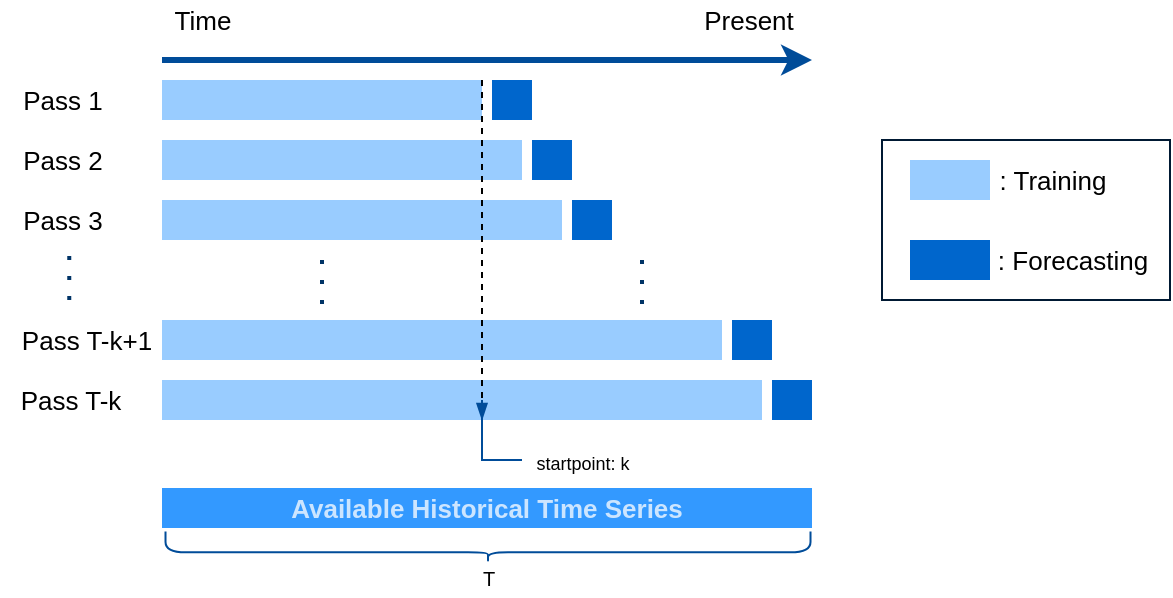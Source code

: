 <mxfile version="17.2.1" type="github">
  <diagram id="zukvZlFOw4OQP83tYi0t" name="Page-1">
    <mxGraphModel dx="788" dy="491" grid="1" gridSize="10" guides="1" tooltips="1" connect="1" arrows="1" fold="1" page="1" pageScale="1" pageWidth="827" pageHeight="1169" math="0" shadow="0">
      <root>
        <mxCell id="0" />
        <mxCell id="1" parent="0" />
        <mxCell id="Ajb0dSscPIaSnfu14eP0-2" value="" style="rounded=0;whiteSpace=wrap;html=1;fillColor=#99CCFF;strokeColor=none;" vertex="1" parent="1">
          <mxGeometry x="240" y="130" width="160" height="20" as="geometry" />
        </mxCell>
        <mxCell id="Ajb0dSscPIaSnfu14eP0-3" value="" style="rounded=0;whiteSpace=wrap;html=1;fillColor=#99CCFF;strokeColor=none;" vertex="1" parent="1">
          <mxGeometry x="240" y="160" width="180" height="20" as="geometry" />
        </mxCell>
        <mxCell id="Ajb0dSscPIaSnfu14eP0-4" value="" style="rounded=0;whiteSpace=wrap;html=1;fillColor=#99CCFF;strokeColor=none;" vertex="1" parent="1">
          <mxGeometry x="240" y="190" width="200" height="20" as="geometry" />
        </mxCell>
        <mxCell id="Ajb0dSscPIaSnfu14eP0-5" value="" style="rounded=0;whiteSpace=wrap;html=1;fillColor=#0066CC;strokeColor=none;" vertex="1" parent="1">
          <mxGeometry x="405" y="130" width="20" height="20" as="geometry" />
        </mxCell>
        <mxCell id="Ajb0dSscPIaSnfu14eP0-6" value="" style="rounded=0;whiteSpace=wrap;html=1;fillColor=#0066CC;strokeColor=none;" vertex="1" parent="1">
          <mxGeometry x="425" y="160" width="20" height="20" as="geometry" />
        </mxCell>
        <mxCell id="Ajb0dSscPIaSnfu14eP0-7" value="" style="rounded=0;whiteSpace=wrap;html=1;fillColor=#0066CC;strokeColor=none;" vertex="1" parent="1">
          <mxGeometry x="445" y="190" width="20" height="20" as="geometry" />
        </mxCell>
        <mxCell id="Ajb0dSscPIaSnfu14eP0-8" value="" style="rounded=0;whiteSpace=wrap;html=1;fillColor=#99CCFF;strokeColor=none;" vertex="1" parent="1">
          <mxGeometry x="240" y="280" width="300" height="20" as="geometry" />
        </mxCell>
        <mxCell id="Ajb0dSscPIaSnfu14eP0-9" value="" style="rounded=0;whiteSpace=wrap;html=1;fillColor=#0066CC;strokeColor=none;" vertex="1" parent="1">
          <mxGeometry x="525" y="250" width="20" height="20" as="geometry" />
        </mxCell>
        <mxCell id="Ajb0dSscPIaSnfu14eP0-10" value="" style="rounded=0;whiteSpace=wrap;html=1;fillColor=#99CCFF;strokeColor=none;" vertex="1" parent="1">
          <mxGeometry x="240" y="250" width="280" height="20" as="geometry" />
        </mxCell>
        <mxCell id="Ajb0dSscPIaSnfu14eP0-11" value="" style="rounded=0;whiteSpace=wrap;html=1;fillColor=#0066CC;strokeColor=none;" vertex="1" parent="1">
          <mxGeometry x="545" y="280" width="20" height="20" as="geometry" />
        </mxCell>
        <mxCell id="Ajb0dSscPIaSnfu14eP0-12" value="" style="endArrow=none;dashed=1;html=1;strokeWidth=2;rounded=0;dashPattern=1 4;endSize=0;strokeColor=#003366;" edge="1" parent="1">
          <mxGeometry width="50" height="50" relative="1" as="geometry">
            <mxPoint x="320" y="242" as="sourcePoint" />
            <mxPoint x="320" y="212" as="targetPoint" />
            <Array as="points">
              <mxPoint x="320" y="232" />
            </Array>
          </mxGeometry>
        </mxCell>
        <mxCell id="Ajb0dSscPIaSnfu14eP0-14" value="" style="endArrow=none;dashed=1;html=1;strokeWidth=2;rounded=0;dashPattern=1 4;endSize=0;strokeColor=#003366;" edge="1" parent="1">
          <mxGeometry width="50" height="50" relative="1" as="geometry">
            <mxPoint x="480" y="242" as="sourcePoint" />
            <mxPoint x="480" y="212" as="targetPoint" />
            <Array as="points">
              <mxPoint x="480" y="232" />
            </Array>
          </mxGeometry>
        </mxCell>
        <mxCell id="Ajb0dSscPIaSnfu14eP0-16" value=": Training" style="text;html=1;align=center;verticalAlign=middle;resizable=0;points=[];autosize=1;strokeColor=none;fillColor=none;fontFamily=Helvetica;fontSize=13;" vertex="1" parent="1">
          <mxGeometry x="650" y="170" width="70" height="20" as="geometry" />
        </mxCell>
        <mxCell id="Ajb0dSscPIaSnfu14eP0-17" value="" style="rounded=0;whiteSpace=wrap;html=1;fillColor=#99CCFF;strokeColor=none;" vertex="1" parent="1">
          <mxGeometry x="614" y="170" width="40" height="20" as="geometry" />
        </mxCell>
        <mxCell id="Ajb0dSscPIaSnfu14eP0-18" value=": Forecasting" style="text;html=1;align=center;verticalAlign=middle;resizable=0;points=[];autosize=1;strokeColor=none;fillColor=none;fontFamily=Helvetica;fontSize=13;" vertex="1" parent="1">
          <mxGeometry x="650" y="210" width="90" height="20" as="geometry" />
        </mxCell>
        <mxCell id="Ajb0dSscPIaSnfu14eP0-20" value="" style="rounded=0;whiteSpace=wrap;html=1;fillColor=#0066CC;strokeColor=none;" vertex="1" parent="1">
          <mxGeometry x="614" y="210" width="40" height="20" as="geometry" />
        </mxCell>
        <mxCell id="Ajb0dSscPIaSnfu14eP0-23" value="" style="shape=curlyBracket;whiteSpace=wrap;html=1;rounded=1;flipH=1;fontFamily=Helvetica;fontSize=13;strokeColor=#004C99;fillColor=none;rotation=90;size=0.321;" vertex="1" parent="1">
          <mxGeometry x="395.37" y="202.14" width="15.27" height="322.5" as="geometry" />
        </mxCell>
        <mxCell id="Ajb0dSscPIaSnfu14eP0-24" value="&lt;font style=&quot;font-size: 10px&quot;&gt;T&lt;/font&gt;" style="text;html=1;align=center;verticalAlign=middle;resizable=0;points=[];autosize=1;strokeColor=none;fillColor=none;fontFamily=Helvetica;fontSize=13;" vertex="1" parent="1">
          <mxGeometry x="393" y="368" width="20" height="20" as="geometry" />
        </mxCell>
        <mxCell id="Ajb0dSscPIaSnfu14eP0-25" value="&lt;font style=&quot;font-size: 13px&quot; color=&quot;#cce5ff&quot;&gt;&lt;b&gt;Available Historical Time Series&lt;/b&gt;&lt;/font&gt;" style="rounded=0;whiteSpace=wrap;html=1;fillColor=#3399FF;strokeColor=none;" vertex="1" parent="1">
          <mxGeometry x="240" y="334" width="325" height="20" as="geometry" />
        </mxCell>
        <mxCell id="Ajb0dSscPIaSnfu14eP0-26" value="" style="endArrow=classic;html=1;rounded=0;fontFamily=Helvetica;fontSize=13;fontColor=#CCE5FF;strokeColor=#004C99;strokeWidth=3;" edge="1" parent="1">
          <mxGeometry width="50" height="50" relative="1" as="geometry">
            <mxPoint x="240" y="120" as="sourcePoint" />
            <mxPoint x="565" y="120" as="targetPoint" />
            <Array as="points">
              <mxPoint x="475" y="120" />
            </Array>
          </mxGeometry>
        </mxCell>
        <mxCell id="Ajb0dSscPIaSnfu14eP0-27" value="Time" style="text;html=1;align=center;verticalAlign=middle;resizable=0;points=[];autosize=1;strokeColor=none;fillColor=none;fontFamily=Helvetica;fontSize=13;" vertex="1" parent="1">
          <mxGeometry x="240" y="90" width="40" height="20" as="geometry" />
        </mxCell>
        <mxCell id="Ajb0dSscPIaSnfu14eP0-28" value="Present" style="text;html=1;align=center;verticalAlign=middle;resizable=0;points=[];autosize=1;strokeColor=none;fillColor=none;fontFamily=Helvetica;fontSize=13;" vertex="1" parent="1">
          <mxGeometry x="503" y="90" width="60" height="20" as="geometry" />
        </mxCell>
        <mxCell id="Ajb0dSscPIaSnfu14eP0-29" value="" style="endArrow=none;dashed=1;html=1;strokeWidth=1;rounded=0;fontFamily=Helvetica;fontSize=13;fontColor=#CCE5FF;" edge="1" parent="1">
          <mxGeometry width="50" height="50" relative="1" as="geometry">
            <mxPoint x="400" y="301" as="sourcePoint" />
            <mxPoint x="400" y="130" as="targetPoint" />
          </mxGeometry>
        </mxCell>
        <mxCell id="Ajb0dSscPIaSnfu14eP0-36" style="edgeStyle=orthogonalEdgeStyle;rounded=0;orthogonalLoop=1;jettySize=auto;html=1;fontFamily=Helvetica;fontSize=9;fontColor=#CCE5FF;strokeColor=#004C99;strokeWidth=1;endArrow=blockThin;endFill=1;" edge="1" parent="1" source="Ajb0dSscPIaSnfu14eP0-35">
          <mxGeometry relative="1" as="geometry">
            <mxPoint x="400" y="300.0" as="targetPoint" />
          </mxGeometry>
        </mxCell>
        <mxCell id="Ajb0dSscPIaSnfu14eP0-35" value="&lt;font style=&quot;font-size: 9px&quot;&gt;startpoint: k&lt;/font&gt;" style="text;html=1;align=center;verticalAlign=middle;resizable=0;points=[];autosize=1;strokeColor=none;fillColor=none;fontFamily=Helvetica;fontSize=13;" vertex="1" parent="1">
          <mxGeometry x="420" y="310" width="60" height="20" as="geometry" />
        </mxCell>
        <mxCell id="Ajb0dSscPIaSnfu14eP0-37" value="Pass 1" style="text;html=1;align=center;verticalAlign=middle;resizable=0;points=[];autosize=1;strokeColor=none;fillColor=none;fontFamily=Helvetica;fontSize=13;" vertex="1" parent="1">
          <mxGeometry x="160" y="130" width="60" height="20" as="geometry" />
        </mxCell>
        <mxCell id="Ajb0dSscPIaSnfu14eP0-38" value="Pass 2" style="text;html=1;align=center;verticalAlign=middle;resizable=0;points=[];autosize=1;strokeColor=none;fillColor=none;fontFamily=Helvetica;fontSize=13;" vertex="1" parent="1">
          <mxGeometry x="160" y="160" width="60" height="20" as="geometry" />
        </mxCell>
        <mxCell id="Ajb0dSscPIaSnfu14eP0-39" value="Pass 3" style="text;html=1;align=center;verticalAlign=middle;resizable=0;points=[];autosize=1;strokeColor=none;fillColor=none;fontFamily=Helvetica;fontSize=13;" vertex="1" parent="1">
          <mxGeometry x="160" y="190" width="60" height="20" as="geometry" />
        </mxCell>
        <mxCell id="Ajb0dSscPIaSnfu14eP0-40" value="" style="endArrow=none;dashed=1;html=1;strokeWidth=2;rounded=0;dashPattern=1 4;endSize=0;strokeColor=#003366;" edge="1" parent="1">
          <mxGeometry width="50" height="50" relative="1" as="geometry">
            <mxPoint x="193.63" y="240" as="sourcePoint" />
            <mxPoint x="193.63" y="210" as="targetPoint" />
            <Array as="points">
              <mxPoint x="193.63" y="230" />
            </Array>
          </mxGeometry>
        </mxCell>
        <mxCell id="Ajb0dSscPIaSnfu14eP0-41" value="Pass T-k+1" style="text;html=1;align=center;verticalAlign=middle;resizable=0;points=[];autosize=1;strokeColor=none;fillColor=none;fontFamily=Helvetica;fontSize=13;" vertex="1" parent="1">
          <mxGeometry x="162" y="250" width="80" height="20" as="geometry" />
        </mxCell>
        <mxCell id="Ajb0dSscPIaSnfu14eP0-42" value="Pass T-k" style="text;html=1;align=center;verticalAlign=middle;resizable=0;points=[];autosize=1;strokeColor=none;fillColor=none;fontFamily=Helvetica;fontSize=13;" vertex="1" parent="1">
          <mxGeometry x="159" y="280" width="70" height="20" as="geometry" />
        </mxCell>
        <mxCell id="Ajb0dSscPIaSnfu14eP0-43" value="" style="rounded=0;whiteSpace=wrap;html=1;fontFamily=Helvetica;fontSize=10;fontColor=#CCE5FF;strokeColor=#001933;fillColor=none;" vertex="1" parent="1">
          <mxGeometry x="600" y="160" width="144" height="80" as="geometry" />
        </mxCell>
      </root>
    </mxGraphModel>
  </diagram>
</mxfile>
